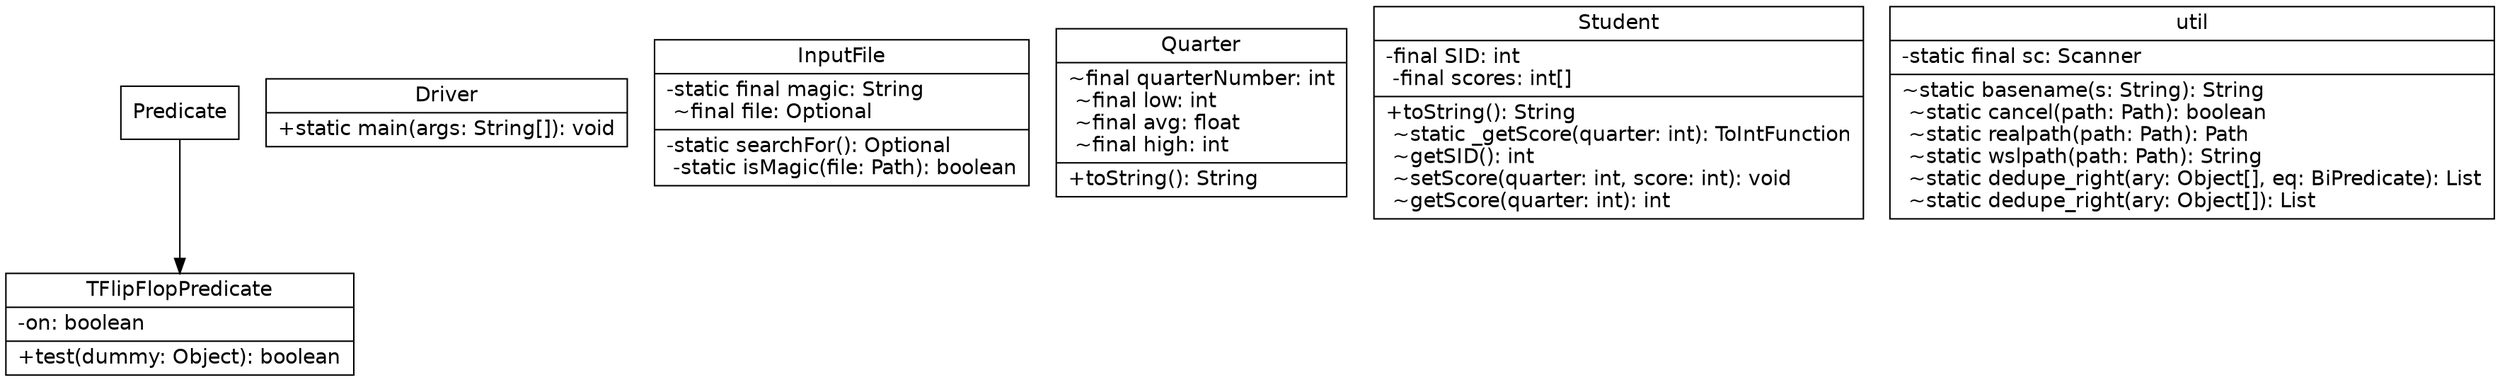 digraph UML {
   node [
      fontname="Bitstream Vera Sans"
      fontsize=14
      shape=record
   ]

   "Predicate" [
      label="{Predicate}"
   ]

   "Driver" [
      label="{
         Driver
         |
         +static main(args: String[]): void\l
      }"
   ]

   "InputFile" [
      label="{
         InputFile
         |
         -static final magic: String\l
         ~final file: Optional\l
         |
         -static searchFor(): Optional\l
         -static isMagic(file: Path): boolean\l
      }"
   ]

   "Quarter" [
      label="{
         Quarter
         |
         ~final quarterNumber: int\l
         ~final low: int\l
         ~final avg: float\l
         ~final high: int\l
         |
         +toString(): String\l
      }"
   ]

   "Student" [
      label="{
         Student
         |
         -final SID: int\l
         -final scores: int[]\l
         |
         +toString(): String\l
         ~static _getScore(quarter: int): ToIntFunction\l
         ~getSID(): int\l
         ~setScore(quarter: int, score: int): void\l
         ~getScore(quarter: int): int\l
      }"
   ]

   "TFlipFlopPredicate" [
      label="{
         TFlipFlopPredicate
         |
         -on: boolean\l
         |
         +test(dummy: Object): boolean\l
      }"
   ]

   "util" [
      label="{
         util
         |
         -static final sc: Scanner\l
         |
         ~static basename(s: String): String\l
         ~static cancel(path: Path): boolean\l
         ~static realpath(path: Path): Path\l
         ~static wslpath(path: Path): String\l
         ~static dedupe_right(ary: Object[], eq: BiPredicate): List\l
         ~static dedupe_right(ary: Object[]): List\l
      }"
   ]
   "Predicate" -> "TFlipFlopPredicate"
}
